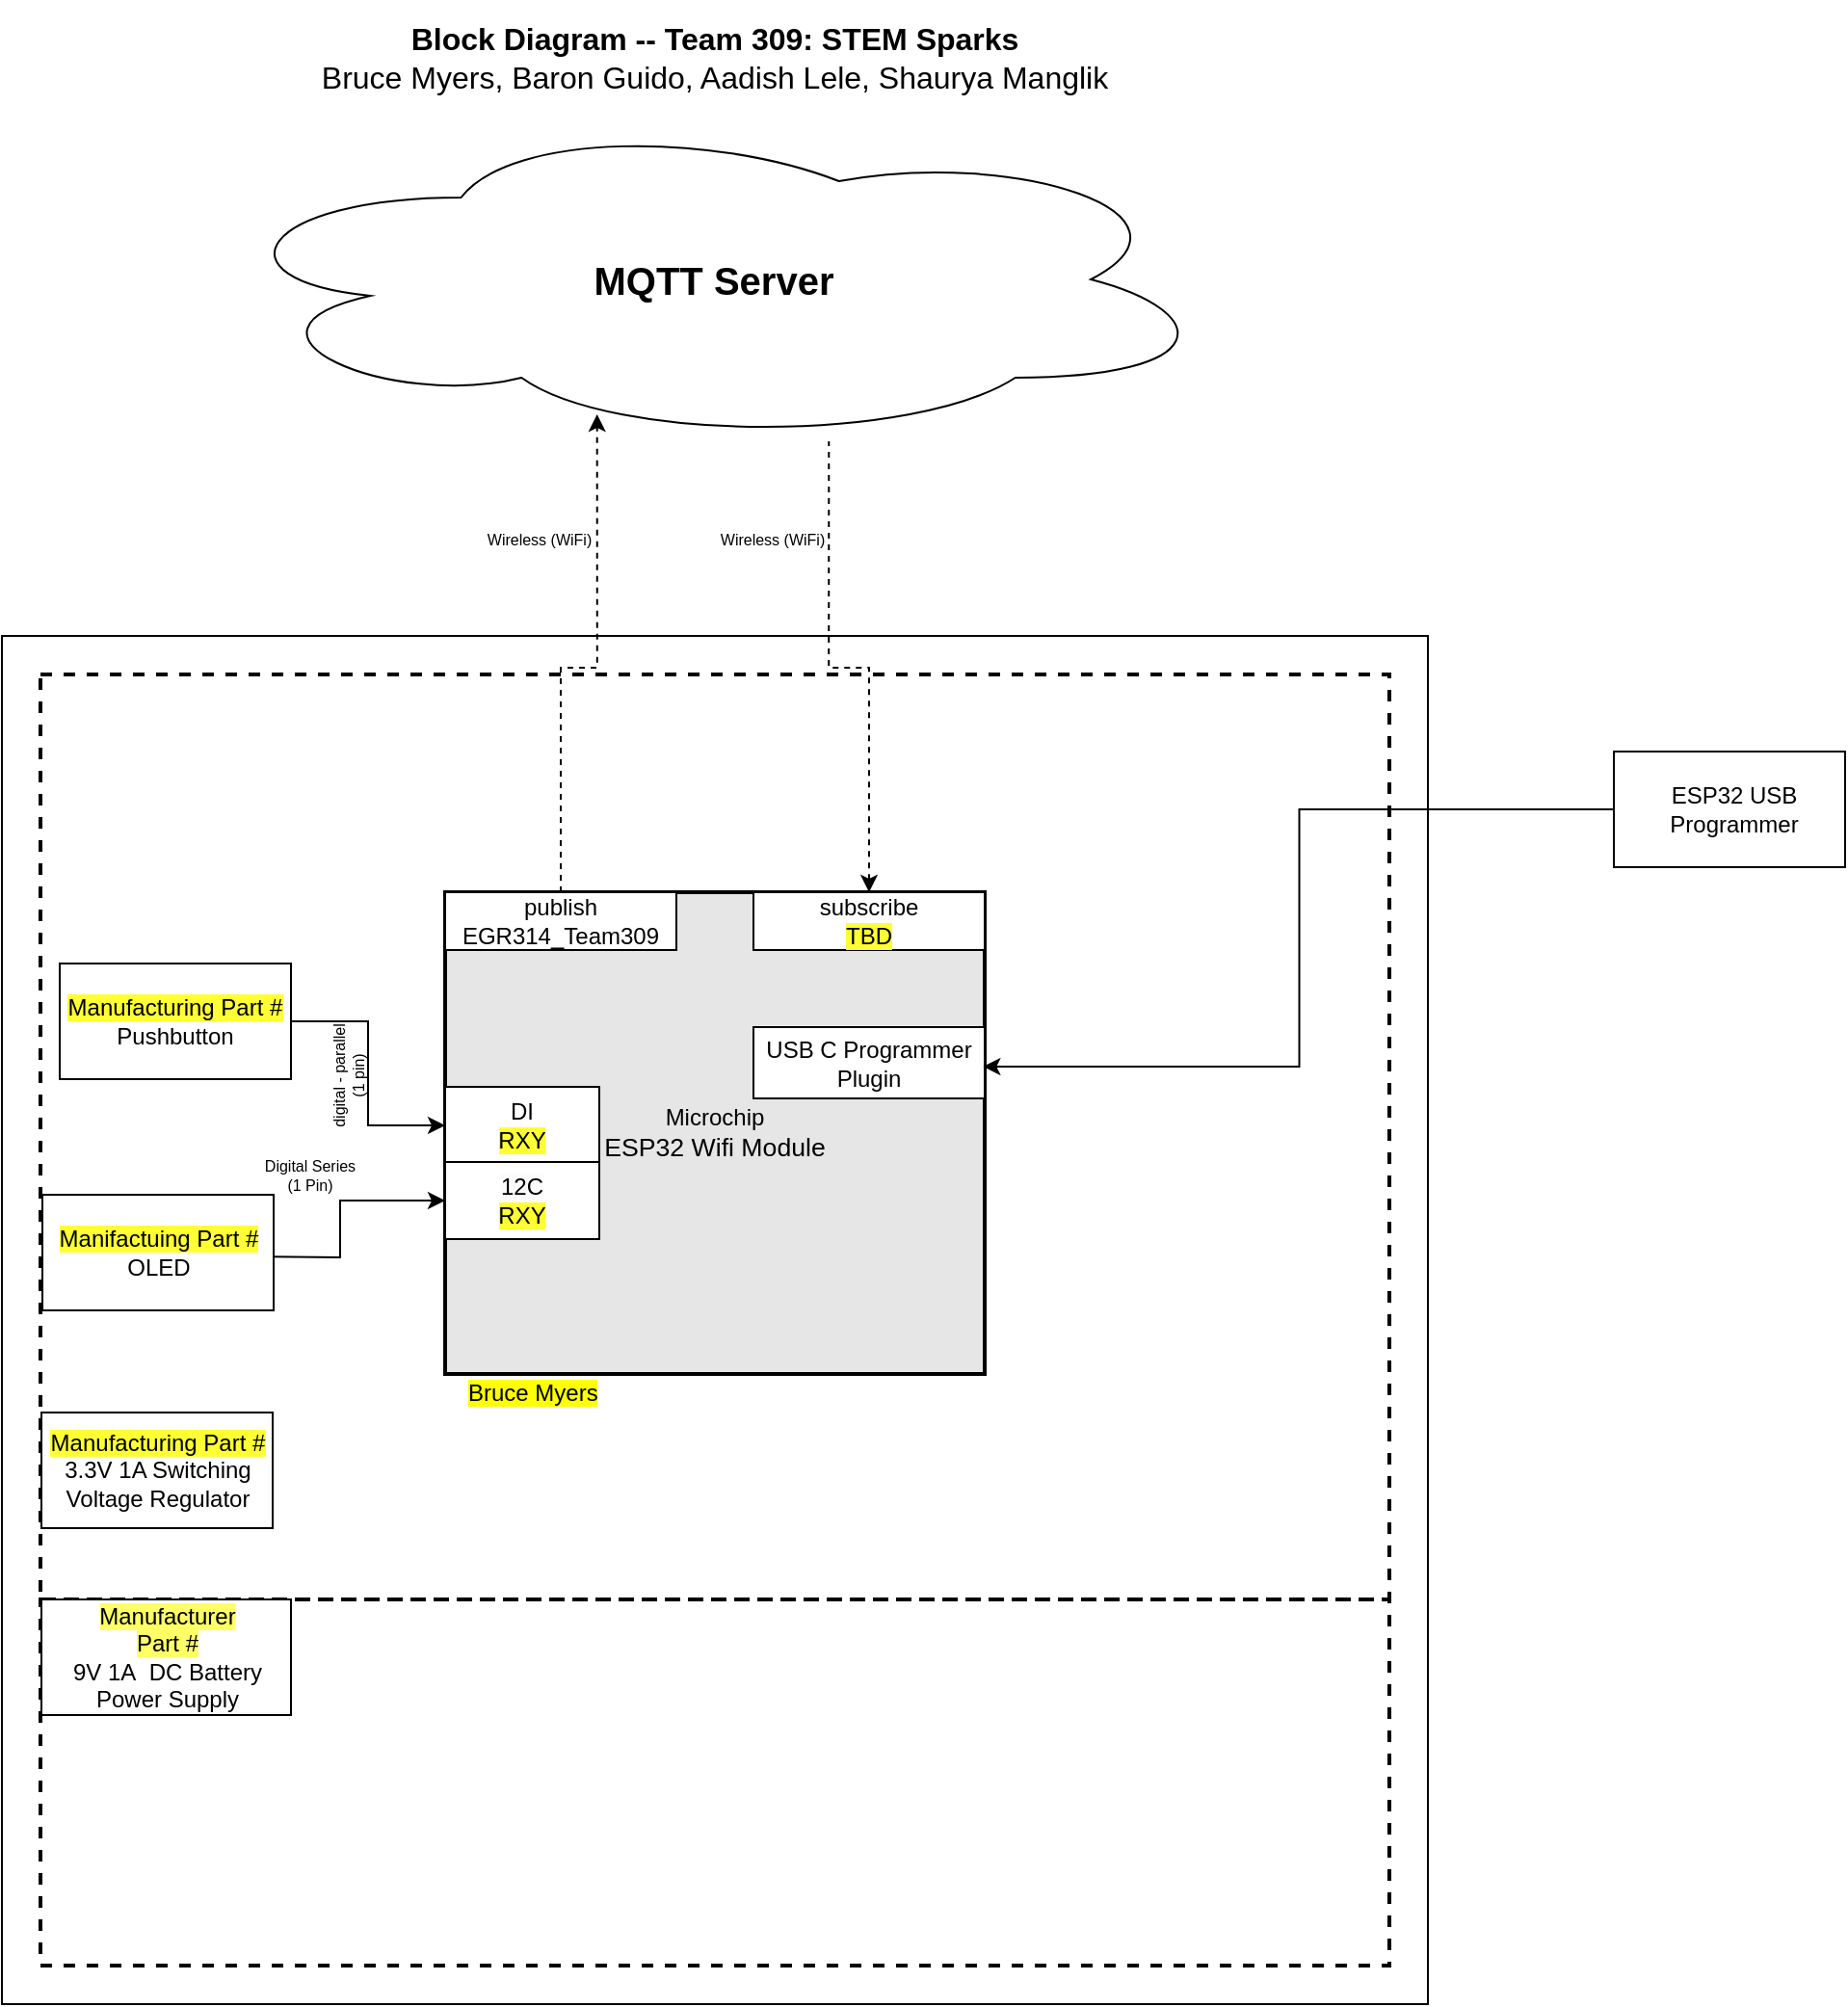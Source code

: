 <mxfile version="26.0.9">
  <diagram name="Page-1" id="90a13364-a465-7bf4-72fc-28e22215d7a0">
    <mxGraphModel dx="3254.5" dy="713" grid="1" gridSize="10" guides="1" tooltips="1" connect="1" arrows="1" fold="1" page="1" pageScale="1.5" pageWidth="1169" pageHeight="827" background="#ffffff" math="0" shadow="0">
      <root>
        <mxCell id="0" style=";html=1;" />
        <mxCell id="1" style=";html=1;" parent="0" />
        <mxCell id="aC57QmPyYTqG6Asludqg-9" value="" style="rounded=0;whiteSpace=wrap;html=1;fontSize=16;" parent="1" vertex="1">
          <mxGeometry x="-20" y="350" width="740" height="710" as="geometry" />
        </mxCell>
        <mxCell id="zSoxXOAhGFOt2usmLHU0-1" value="" style="rounded=0;whiteSpace=wrap;html=1;fillColor=none;dashed=1;strokeWidth=2;" parent="1" vertex="1">
          <mxGeometry y="370" width="700" height="480" as="geometry" />
        </mxCell>
        <mxCell id="zSoxXOAhGFOt2usmLHU0-2" value="" style="rounded=0;whiteSpace=wrap;html=1;fillColor=none;dashed=1;strokeWidth=2;" parent="1" vertex="1">
          <mxGeometry y="850" width="700" height="190" as="geometry" />
        </mxCell>
        <mxCell id="9j5Bc3N9rgv02oG_bQQu-1" value="&lt;b&gt;&lt;font style=&quot;font-size: 20px&quot;&gt;MQTT Server&lt;/font&gt;&lt;/b&gt;" style="ellipse;shape=cloud;whiteSpace=wrap;html=1;" parent="1" vertex="1">
          <mxGeometry x="87.5" y="80" width="523" height="170" as="geometry" />
        </mxCell>
        <mxCell id="J8ns3n-xOa6iXa_PQh_Z-5" style="edgeStyle=orthogonalEdgeStyle;rounded=0;orthogonalLoop=1;jettySize=auto;html=1;exitX=0.5;exitY=0;exitDx=0;exitDy=0;entryX=0;entryY=0.5;entryDx=0;entryDy=0;" parent="1" target="9j5Bc3N9rgv02oG_bQQu-30" edge="1">
          <mxGeometry relative="1" as="geometry">
            <mxPoint x="100" y="672" as="sourcePoint" />
          </mxGeometry>
        </mxCell>
        <mxCell id="9j5Bc3N9rgv02oG_bQQu-24" value="&lt;div&gt;&lt;span style=&quot;background-color: rgb(255, 255, 51);&quot;&gt;Manufacturing Part #&lt;/span&gt;&lt;/div&gt;Pushbutton" style="rounded=0;whiteSpace=wrap;html=1;" parent="1" vertex="1">
          <mxGeometry x="10" y="520" width="120" height="60" as="geometry" />
        </mxCell>
        <mxCell id="9j5Bc3N9rgv02oG_bQQu-47" value="" style="group;strokeWidth=1;" parent="1" vertex="1" connectable="0">
          <mxGeometry x="240" y="563" width="280" height="190" as="geometry" />
        </mxCell>
        <mxCell id="9j5Bc3N9rgv02oG_bQQu-6" value="&lt;div&gt;Microchip&lt;/div&gt;&lt;div&gt;&lt;font face=&quot;arial&quot;&gt;&lt;span style=&quot;font-size: 13.333px;&quot;&gt;ESP32 Wifi Module&lt;/span&gt;&lt;/font&gt;&lt;/div&gt;" style="rounded=0;whiteSpace=wrap;html=1;strokeWidth=2;fillColor=#E6E6E6;" parent="9j5Bc3N9rgv02oG_bQQu-47" vertex="1">
          <mxGeometry x="-30" y="-80" width="280" height="250" as="geometry" />
        </mxCell>
        <mxCell id="9j5Bc3N9rgv02oG_bQQu-29" value="&lt;div&gt;DI&lt;/div&gt;&lt;span style=&quot;background-color: rgb(255 , 255 , 51)&quot;&gt;RXY&lt;/span&gt;" style="rounded=0;whiteSpace=wrap;html=1;" parent="9j5Bc3N9rgv02oG_bQQu-47" vertex="1">
          <mxGeometry x="-30" y="21" width="80" height="40" as="geometry" />
        </mxCell>
        <mxCell id="9j5Bc3N9rgv02oG_bQQu-30" value="&lt;div&gt;&lt;span style=&quot;color: light-dark(rgb(0, 0, 0), rgb(255, 255, 255)); background-color: rgb(251, 251, 251);&quot;&gt;12C&lt;/span&gt;&lt;/div&gt;&lt;div&gt;&lt;span style=&quot;background-color: light-dark(rgb(255, 255, 51), rgb(255, 255, 51)); color: light-dark(rgb(0, 0, 0), rgb(255, 255, 255));&quot;&gt;RXY&lt;/span&gt;&lt;br&gt;&lt;/div&gt;" style="rounded=0;whiteSpace=wrap;html=1;" parent="9j5Bc3N9rgv02oG_bQQu-47" vertex="1">
          <mxGeometry x="-30" y="60" width="80" height="40" as="geometry" />
        </mxCell>
        <mxCell id="S8yp5X4-lJhxRksTFqpk-17" value="&lt;span style=&quot;background-color: rgb(255, 255, 0);&quot;&gt;Bruce Myers&lt;/span&gt;" style="text;html=1;strokeColor=none;fillColor=none;align=left;verticalAlign=middle;whiteSpace=wrap;rounded=0;dashed=1;" parent="9j5Bc3N9rgv02oG_bQQu-47" vertex="1">
          <mxGeometry x="-20" y="170" width="120" height="20" as="geometry" />
        </mxCell>
        <mxCell id="9j5Bc3N9rgv02oG_bQQu-42" value="&lt;div&gt;publish&lt;/div&gt;EGR314_Team309" style="rounded=0;whiteSpace=wrap;html=1;" parent="9j5Bc3N9rgv02oG_bQQu-47" vertex="1">
          <mxGeometry x="-30" y="-80" width="120" height="30" as="geometry" />
        </mxCell>
        <mxCell id="9j5Bc3N9rgv02oG_bQQu-49" value="&lt;div&gt;subscribe&lt;/div&gt;&lt;span style=&quot;background-color: rgb(255 , 255 , 51)&quot;&gt;TBD&lt;/span&gt;" style="rounded=0;whiteSpace=wrap;html=1;" parent="9j5Bc3N9rgv02oG_bQQu-47" vertex="1">
          <mxGeometry x="130" y="-80" width="120" height="30" as="geometry" />
        </mxCell>
        <mxCell id="kSPQpByRb165gBiSEDPV-8" value="" style="rounded=0;whiteSpace=wrap;html=1;" vertex="1" parent="9j5Bc3N9rgv02oG_bQQu-47">
          <mxGeometry x="130" y="-10" width="120" height="37" as="geometry" />
        </mxCell>
        <mxCell id="kSPQpByRb165gBiSEDPV-9" value="USB C Programmer Plugin" style="text;html=1;align=center;verticalAlign=middle;whiteSpace=wrap;rounded=0;" vertex="1" parent="9j5Bc3N9rgv02oG_bQQu-47">
          <mxGeometry x="135" y="-6.5" width="110" height="30" as="geometry" />
        </mxCell>
        <mxCell id="9j5Bc3N9rgv02oG_bQQu-26" style="edgeStyle=orthogonalEdgeStyle;rounded=0;sketch=0;orthogonalLoop=1;jettySize=auto;html=1;entryX=0;entryY=0.5;entryDx=0;entryDy=0;startArrow=none;startFill=0;strokeWidth=1;" parent="1" source="9j5Bc3N9rgv02oG_bQQu-24" target="9j5Bc3N9rgv02oG_bQQu-29" edge="1">
          <mxGeometry x="30" y="40" as="geometry" />
        </mxCell>
        <mxCell id="JOMnKlJys3NHe0t_5HwK-2" value="&lt;div style=&quot;font-size: 8px&quot;&gt;digital - parallel&lt;/div&gt;&lt;div style=&quot;font-size: 8px&quot;&gt;(1 pin)&lt;br&gt;&lt;/div&gt;" style="text;html=1;strokeColor=none;fillColor=none;align=center;verticalAlign=middle;whiteSpace=wrap;rounded=0;fontSize=8;rotation=-90;" parent="1" vertex="1">
          <mxGeometry x="130" y="568" width="60" height="20" as="geometry" />
        </mxCell>
        <mxCell id="JOMnKlJys3NHe0t_5HwK-3" value="&lt;div style=&quot;font-size: 8px&quot;&gt;Digital Series&lt;/div&gt;&lt;div style=&quot;font-size: 8px&quot;&gt;(1 Pin)&lt;/div&gt;" style="text;html=1;strokeColor=none;fillColor=none;align=center;verticalAlign=middle;whiteSpace=wrap;rounded=0;fontSize=8;rotation=0;" parent="1" vertex="1">
          <mxGeometry x="110" y="620" width="60" height="20" as="geometry" />
        </mxCell>
        <mxCell id="J8ns3n-xOa6iXa_PQh_Z-14" value="&lt;span style=&quot;background-color: rgb(255, 255, 102);&quot;&gt;Manufacturer&lt;/span&gt;&lt;div&gt;&lt;span style=&quot;background-color: rgb(255, 255, 102);&quot;&gt;Part #&lt;/span&gt;&lt;/div&gt;&lt;div&gt;9V 1A&amp;nbsp; DC Battery Power Supply&lt;/div&gt;" style="rounded=0;whiteSpace=wrap;html=1;" parent="1" vertex="1">
          <mxGeometry x="0.5" y="850" width="129.5" height="60" as="geometry" />
        </mxCell>
        <mxCell id="aC57QmPyYTqG6Asludqg-6" style="edgeStyle=orthogonalEdgeStyle;rounded=0;orthogonalLoop=1;jettySize=auto;html=1;startArrow=classic;startFill=1;fontSize=8;entryX=0.615;entryY=0.994;entryDx=0;entryDy=0;entryPerimeter=0;endArrow=none;endFill=0;dashed=1;" parent="1" source="9j5Bc3N9rgv02oG_bQQu-49" target="9j5Bc3N9rgv02oG_bQQu-1" edge="1">
          <mxGeometry relative="1" as="geometry">
            <mxPoint x="470" y="290" as="targetPoint" />
          </mxGeometry>
        </mxCell>
        <mxCell id="aC57QmPyYTqG6Asludqg-7" style="edgeStyle=orthogonalEdgeStyle;rounded=0;orthogonalLoop=1;jettySize=auto;html=1;entryX=0.385;entryY=0.912;entryDx=0;entryDy=0;entryPerimeter=0;startArrow=none;startFill=0;fontSize=8;dashed=1;" parent="1" source="9j5Bc3N9rgv02oG_bQQu-42" target="9j5Bc3N9rgv02oG_bQQu-1" edge="1">
          <mxGeometry relative="1" as="geometry" />
        </mxCell>
        <mxCell id="aC57QmPyYTqG6Asludqg-8" value="&lt;div style=&quot;font-size: 16px&quot;&gt;&lt;b style=&quot;font-size: 16px&quot;&gt;Block Diagram -- Team 309: STEM Sparks&lt;/b&gt;&lt;/div&gt;&lt;div style=&quot;font-size: 16px&quot;&gt;Bruce Myers, Baron Guido, Aadish Lele, Shaurya Manglik&lt;/div&gt;" style="text;html=1;strokeColor=none;fillColor=none;align=center;verticalAlign=middle;whiteSpace=wrap;rounded=0;fontSize=16;" parent="1" vertex="1">
          <mxGeometry x="20" y="20" width="660" height="60" as="geometry" />
        </mxCell>
        <mxCell id="qvk3YT8bBgQgHgqkpW-t-4" value="&lt;div style=&quot;font-size: 8px&quot;&gt;Wireless (WiFi)&lt;/div&gt;" style="text;html=1;strokeColor=none;fillColor=none;align=center;verticalAlign=middle;whiteSpace=wrap;rounded=0;fontSize=8;rotation=0;" parent="1" vertex="1">
          <mxGeometry x="229" y="290" width="60" height="20" as="geometry" />
        </mxCell>
        <mxCell id="Jm0UklxG5w7mDhQz4Tn1-1" value="&lt;div style=&quot;font-size: 8px&quot;&gt;Wireless (WiFi)&lt;/div&gt;" style="text;html=1;strokeColor=none;fillColor=none;align=center;verticalAlign=middle;whiteSpace=wrap;rounded=0;fontSize=8;rotation=0;" parent="1" vertex="1">
          <mxGeometry x="350" y="290" width="60" height="20" as="geometry" />
        </mxCell>
        <mxCell id="kSPQpByRb165gBiSEDPV-2" value="" style="rounded=0;whiteSpace=wrap;html=1;" vertex="1" parent="1">
          <mxGeometry x="0.5" y="753" width="120" height="60" as="geometry" />
        </mxCell>
        <mxCell id="kSPQpByRb165gBiSEDPV-3" value="&lt;span style=&quot;background-color: rgb(255, 255, 51);&quot;&gt;Manufacturing Part #&lt;/span&gt;&lt;div&gt;3.3V 1A Switching Voltage Regulator&lt;/div&gt;" style="text;html=1;align=center;verticalAlign=middle;whiteSpace=wrap;rounded=0;" vertex="1" parent="1">
          <mxGeometry x="1" y="768" width="119.5" height="30" as="geometry" />
        </mxCell>
        <mxCell id="kSPQpByRb165gBiSEDPV-4" value="" style="rounded=0;whiteSpace=wrap;html=1;" vertex="1" parent="1">
          <mxGeometry x="1" y="640" width="120" height="60" as="geometry" />
        </mxCell>
        <mxCell id="kSPQpByRb165gBiSEDPV-5" value="&lt;div&gt;&lt;span style=&quot;background-color: rgb(255, 255, 51);&quot;&gt;Manifactuing Part #&lt;/span&gt;&lt;/div&gt;OLED" style="text;html=1;align=center;verticalAlign=middle;whiteSpace=wrap;rounded=0;" vertex="1" parent="1">
          <mxGeometry x="6.5" y="655" width="109" height="30" as="geometry" />
        </mxCell>
        <mxCell id="kSPQpByRb165gBiSEDPV-6" value="" style="rounded=0;whiteSpace=wrap;html=1;" vertex="1" parent="1">
          <mxGeometry x="816.5" y="410" width="120" height="60" as="geometry" />
        </mxCell>
        <mxCell id="kSPQpByRb165gBiSEDPV-7" value="ESP32 USB Programmer" style="text;html=1;align=center;verticalAlign=middle;whiteSpace=wrap;rounded=0;" vertex="1" parent="1">
          <mxGeometry x="846.5" y="425" width="63.5" height="30" as="geometry" />
        </mxCell>
        <mxCell id="kSPQpByRb165gBiSEDPV-10" style="edgeStyle=orthogonalEdgeStyle;rounded=0;orthogonalLoop=1;jettySize=auto;html=1;exitX=0;exitY=0.5;exitDx=0;exitDy=0;entryX=0.997;entryY=0.362;entryDx=0;entryDy=0;entryPerimeter=0;" edge="1" parent="1" source="kSPQpByRb165gBiSEDPV-6" target="9j5Bc3N9rgv02oG_bQQu-6">
          <mxGeometry relative="1" as="geometry" />
        </mxCell>
      </root>
    </mxGraphModel>
  </diagram>
</mxfile>
